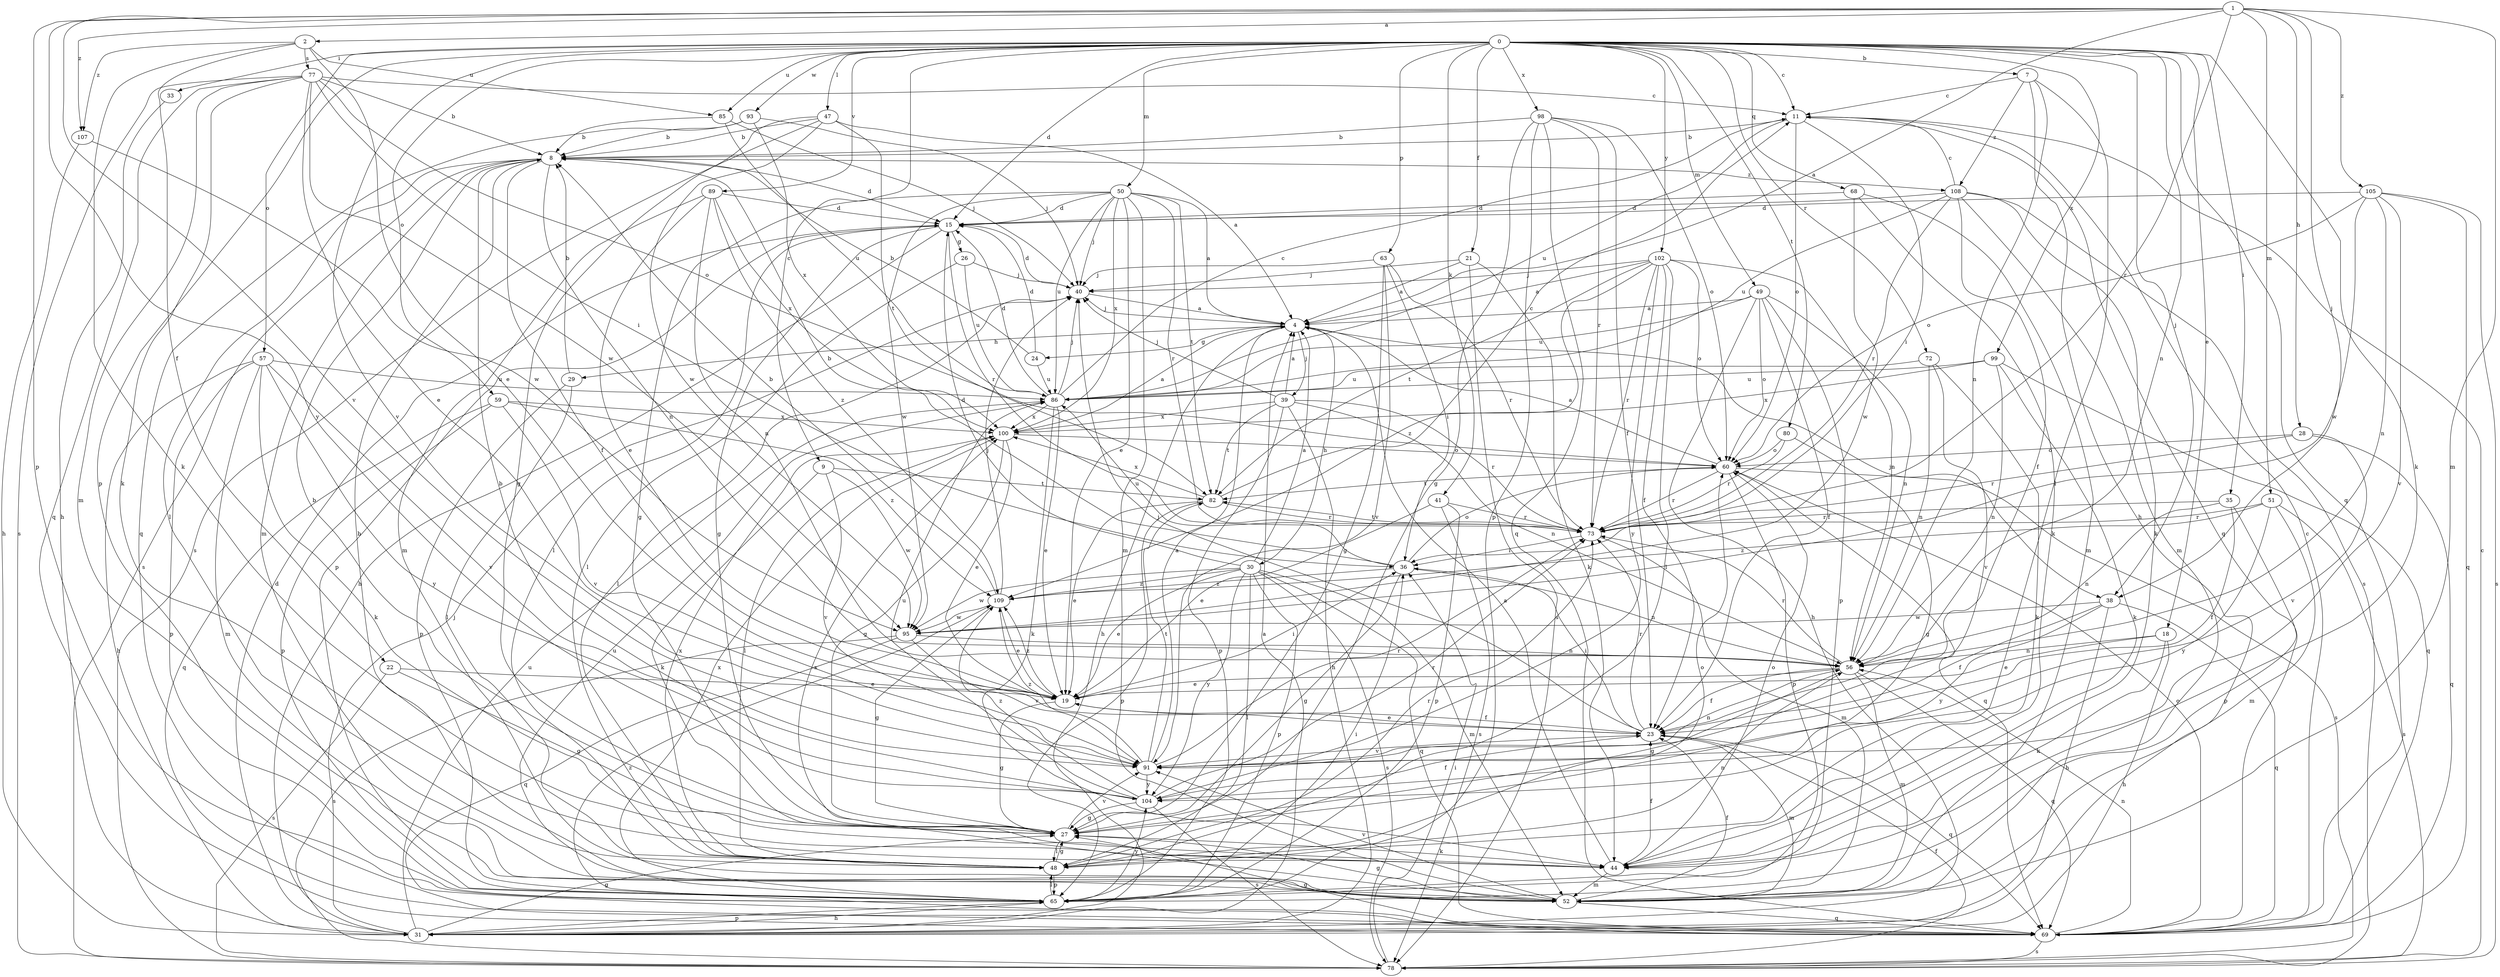 strict digraph  {
0;
1;
2;
4;
7;
8;
9;
11;
15;
18;
19;
21;
22;
23;
24;
26;
27;
28;
29;
30;
31;
33;
35;
36;
38;
39;
40;
41;
44;
47;
48;
49;
50;
51;
52;
56;
57;
59;
60;
63;
65;
68;
69;
72;
73;
77;
78;
80;
82;
85;
86;
89;
91;
93;
95;
98;
99;
100;
102;
104;
105;
107;
108;
109;
0 -> 7  [label=b];
0 -> 9  [label=c];
0 -> 11  [label=c];
0 -> 15  [label=d];
0 -> 18  [label=e];
0 -> 21  [label=f];
0 -> 33  [label=i];
0 -> 35  [label=i];
0 -> 38  [label=j];
0 -> 41  [label=k];
0 -> 44  [label=k];
0 -> 47  [label=l];
0 -> 49  [label=m];
0 -> 50  [label=m];
0 -> 56  [label=n];
0 -> 57  [label=o];
0 -> 59  [label=o];
0 -> 63  [label=p];
0 -> 65  [label=p];
0 -> 68  [label=q];
0 -> 69  [label=q];
0 -> 72  [label=r];
0 -> 80  [label=t];
0 -> 85  [label=u];
0 -> 89  [label=v];
0 -> 91  [label=v];
0 -> 93  [label=w];
0 -> 98  [label=x];
0 -> 99  [label=x];
0 -> 102  [label=y];
1 -> 2  [label=a];
1 -> 4  [label=a];
1 -> 28  [label=h];
1 -> 38  [label=j];
1 -> 51  [label=m];
1 -> 52  [label=m];
1 -> 65  [label=p];
1 -> 73  [label=r];
1 -> 91  [label=v];
1 -> 104  [label=y];
1 -> 105  [label=z];
1 -> 107  [label=z];
2 -> 19  [label=e];
2 -> 22  [label=f];
2 -> 44  [label=k];
2 -> 77  [label=s];
2 -> 85  [label=u];
2 -> 107  [label=z];
4 -> 24  [label=g];
4 -> 29  [label=h];
4 -> 30  [label=h];
4 -> 31  [label=h];
4 -> 38  [label=j];
4 -> 39  [label=j];
4 -> 40  [label=j];
7 -> 11  [label=c];
7 -> 31  [label=h];
7 -> 48  [label=l];
7 -> 56  [label=n];
7 -> 108  [label=z];
8 -> 15  [label=d];
8 -> 23  [label=f];
8 -> 48  [label=l];
8 -> 52  [label=m];
8 -> 56  [label=n];
8 -> 78  [label=s];
8 -> 108  [label=z];
9 -> 44  [label=k];
9 -> 82  [label=t];
9 -> 91  [label=v];
9 -> 95  [label=w];
11 -> 8  [label=b];
11 -> 36  [label=i];
11 -> 60  [label=o];
11 -> 69  [label=q];
11 -> 86  [label=u];
15 -> 26  [label=g];
15 -> 27  [label=g];
15 -> 31  [label=h];
15 -> 48  [label=l];
15 -> 65  [label=p];
15 -> 73  [label=r];
18 -> 19  [label=e];
18 -> 31  [label=h];
18 -> 44  [label=k];
18 -> 56  [label=n];
19 -> 23  [label=f];
19 -> 27  [label=g];
19 -> 36  [label=i];
19 -> 109  [label=z];
21 -> 4  [label=a];
21 -> 40  [label=j];
21 -> 44  [label=k];
21 -> 78  [label=s];
22 -> 19  [label=e];
22 -> 27  [label=g];
22 -> 78  [label=s];
23 -> 19  [label=e];
23 -> 36  [label=i];
23 -> 40  [label=j];
23 -> 52  [label=m];
23 -> 69  [label=q];
23 -> 73  [label=r];
23 -> 91  [label=v];
24 -> 8  [label=b];
24 -> 15  [label=d];
24 -> 86  [label=u];
26 -> 40  [label=j];
26 -> 48  [label=l];
26 -> 86  [label=u];
27 -> 8  [label=b];
27 -> 44  [label=k];
27 -> 48  [label=l];
27 -> 91  [label=v];
28 -> 60  [label=o];
28 -> 69  [label=q];
28 -> 73  [label=r];
28 -> 91  [label=v];
29 -> 8  [label=b];
29 -> 48  [label=l];
29 -> 65  [label=p];
30 -> 4  [label=a];
30 -> 15  [label=d];
30 -> 19  [label=e];
30 -> 48  [label=l];
30 -> 52  [label=m];
30 -> 65  [label=p];
30 -> 69  [label=q];
30 -> 78  [label=s];
30 -> 95  [label=w];
30 -> 104  [label=y];
30 -> 109  [label=z];
31 -> 4  [label=a];
31 -> 15  [label=d];
31 -> 27  [label=g];
31 -> 40  [label=j];
31 -> 65  [label=p];
31 -> 86  [label=u];
33 -> 31  [label=h];
35 -> 23  [label=f];
35 -> 56  [label=n];
35 -> 65  [label=p];
35 -> 73  [label=r];
36 -> 8  [label=b];
36 -> 27  [label=g];
36 -> 56  [label=n];
36 -> 60  [label=o];
36 -> 86  [label=u];
36 -> 109  [label=z];
38 -> 23  [label=f];
38 -> 31  [label=h];
38 -> 69  [label=q];
38 -> 95  [label=w];
38 -> 104  [label=y];
39 -> 4  [label=a];
39 -> 31  [label=h];
39 -> 40  [label=j];
39 -> 56  [label=n];
39 -> 65  [label=p];
39 -> 73  [label=r];
39 -> 82  [label=t];
39 -> 100  [label=x];
40 -> 4  [label=a];
40 -> 15  [label=d];
40 -> 48  [label=l];
41 -> 19  [label=e];
41 -> 65  [label=p];
41 -> 73  [label=r];
41 -> 78  [label=s];
44 -> 4  [label=a];
44 -> 23  [label=f];
44 -> 52  [label=m];
44 -> 60  [label=o];
47 -> 4  [label=a];
47 -> 8  [label=b];
47 -> 27  [label=g];
47 -> 78  [label=s];
47 -> 82  [label=t];
47 -> 95  [label=w];
48 -> 27  [label=g];
48 -> 56  [label=n];
48 -> 60  [label=o];
48 -> 65  [label=p];
48 -> 73  [label=r];
48 -> 100  [label=x];
49 -> 4  [label=a];
49 -> 23  [label=f];
49 -> 31  [label=h];
49 -> 56  [label=n];
49 -> 60  [label=o];
49 -> 65  [label=p];
49 -> 86  [label=u];
50 -> 4  [label=a];
50 -> 15  [label=d];
50 -> 19  [label=e];
50 -> 27  [label=g];
50 -> 40  [label=j];
50 -> 52  [label=m];
50 -> 73  [label=r];
50 -> 82  [label=t];
50 -> 86  [label=u];
50 -> 95  [label=w];
50 -> 100  [label=x];
51 -> 52  [label=m];
51 -> 73  [label=r];
51 -> 78  [label=s];
51 -> 104  [label=y];
51 -> 109  [label=z];
52 -> 8  [label=b];
52 -> 23  [label=f];
52 -> 27  [label=g];
52 -> 69  [label=q];
52 -> 91  [label=v];
52 -> 100  [label=x];
56 -> 19  [label=e];
56 -> 23  [label=f];
56 -> 27  [label=g];
56 -> 52  [label=m];
56 -> 69  [label=q];
56 -> 73  [label=r];
57 -> 31  [label=h];
57 -> 44  [label=k];
57 -> 52  [label=m];
57 -> 65  [label=p];
57 -> 86  [label=u];
57 -> 91  [label=v];
57 -> 104  [label=y];
59 -> 65  [label=p];
59 -> 69  [label=q];
59 -> 91  [label=v];
59 -> 100  [label=x];
59 -> 109  [label=z];
60 -> 4  [label=a];
60 -> 65  [label=p];
60 -> 69  [label=q];
60 -> 73  [label=r];
60 -> 78  [label=s];
60 -> 82  [label=t];
63 -> 27  [label=g];
63 -> 36  [label=i];
63 -> 40  [label=j];
63 -> 73  [label=r];
63 -> 91  [label=v];
65 -> 31  [label=h];
65 -> 36  [label=i];
65 -> 48  [label=l];
65 -> 86  [label=u];
65 -> 100  [label=x];
65 -> 104  [label=y];
68 -> 15  [label=d];
68 -> 44  [label=k];
68 -> 52  [label=m];
68 -> 95  [label=w];
69 -> 11  [label=c];
69 -> 27  [label=g];
69 -> 56  [label=n];
69 -> 60  [label=o];
69 -> 78  [label=s];
69 -> 109  [label=z];
72 -> 44  [label=k];
72 -> 56  [label=n];
72 -> 86  [label=u];
72 -> 91  [label=v];
73 -> 36  [label=i];
73 -> 52  [label=m];
73 -> 82  [label=t];
77 -> 8  [label=b];
77 -> 11  [label=c];
77 -> 19  [label=e];
77 -> 36  [label=i];
77 -> 44  [label=k];
77 -> 52  [label=m];
77 -> 60  [label=o];
77 -> 69  [label=q];
77 -> 78  [label=s];
77 -> 95  [label=w];
78 -> 11  [label=c];
78 -> 23  [label=f];
78 -> 36  [label=i];
80 -> 27  [label=g];
80 -> 60  [label=o];
80 -> 73  [label=r];
82 -> 11  [label=c];
82 -> 19  [label=e];
82 -> 65  [label=p];
82 -> 73  [label=r];
82 -> 100  [label=x];
85 -> 8  [label=b];
85 -> 40  [label=j];
85 -> 86  [label=u];
86 -> 11  [label=c];
86 -> 15  [label=d];
86 -> 19  [label=e];
86 -> 40  [label=j];
86 -> 44  [label=k];
86 -> 100  [label=x];
89 -> 15  [label=d];
89 -> 19  [label=e];
89 -> 52  [label=m];
89 -> 56  [label=n];
89 -> 100  [label=x];
89 -> 109  [label=z];
91 -> 4  [label=a];
91 -> 56  [label=n];
91 -> 73  [label=r];
91 -> 82  [label=t];
91 -> 104  [label=y];
91 -> 109  [label=z];
93 -> 8  [label=b];
93 -> 40  [label=j];
93 -> 69  [label=q];
93 -> 100  [label=x];
95 -> 56  [label=n];
95 -> 69  [label=q];
95 -> 78  [label=s];
95 -> 91  [label=v];
98 -> 8  [label=b];
98 -> 23  [label=f];
98 -> 27  [label=g];
98 -> 60  [label=o];
98 -> 65  [label=p];
98 -> 69  [label=q];
98 -> 73  [label=r];
99 -> 44  [label=k];
99 -> 56  [label=n];
99 -> 69  [label=q];
99 -> 86  [label=u];
99 -> 100  [label=x];
100 -> 4  [label=a];
100 -> 19  [label=e];
100 -> 27  [label=g];
100 -> 48  [label=l];
100 -> 60  [label=o];
102 -> 4  [label=a];
102 -> 23  [label=f];
102 -> 40  [label=j];
102 -> 48  [label=l];
102 -> 56  [label=n];
102 -> 60  [label=o];
102 -> 73  [label=r];
102 -> 82  [label=t];
102 -> 104  [label=y];
102 -> 109  [label=z];
104 -> 8  [label=b];
104 -> 23  [label=f];
104 -> 27  [label=g];
104 -> 73  [label=r];
104 -> 78  [label=s];
104 -> 86  [label=u];
104 -> 109  [label=z];
105 -> 15  [label=d];
105 -> 56  [label=n];
105 -> 60  [label=o];
105 -> 69  [label=q];
105 -> 78  [label=s];
105 -> 91  [label=v];
105 -> 95  [label=w];
107 -> 31  [label=h];
107 -> 95  [label=w];
108 -> 11  [label=c];
108 -> 15  [label=d];
108 -> 23  [label=f];
108 -> 44  [label=k];
108 -> 52  [label=m];
108 -> 73  [label=r];
108 -> 78  [label=s];
108 -> 86  [label=u];
109 -> 8  [label=b];
109 -> 19  [label=e];
109 -> 27  [label=g];
109 -> 40  [label=j];
109 -> 95  [label=w];
}
